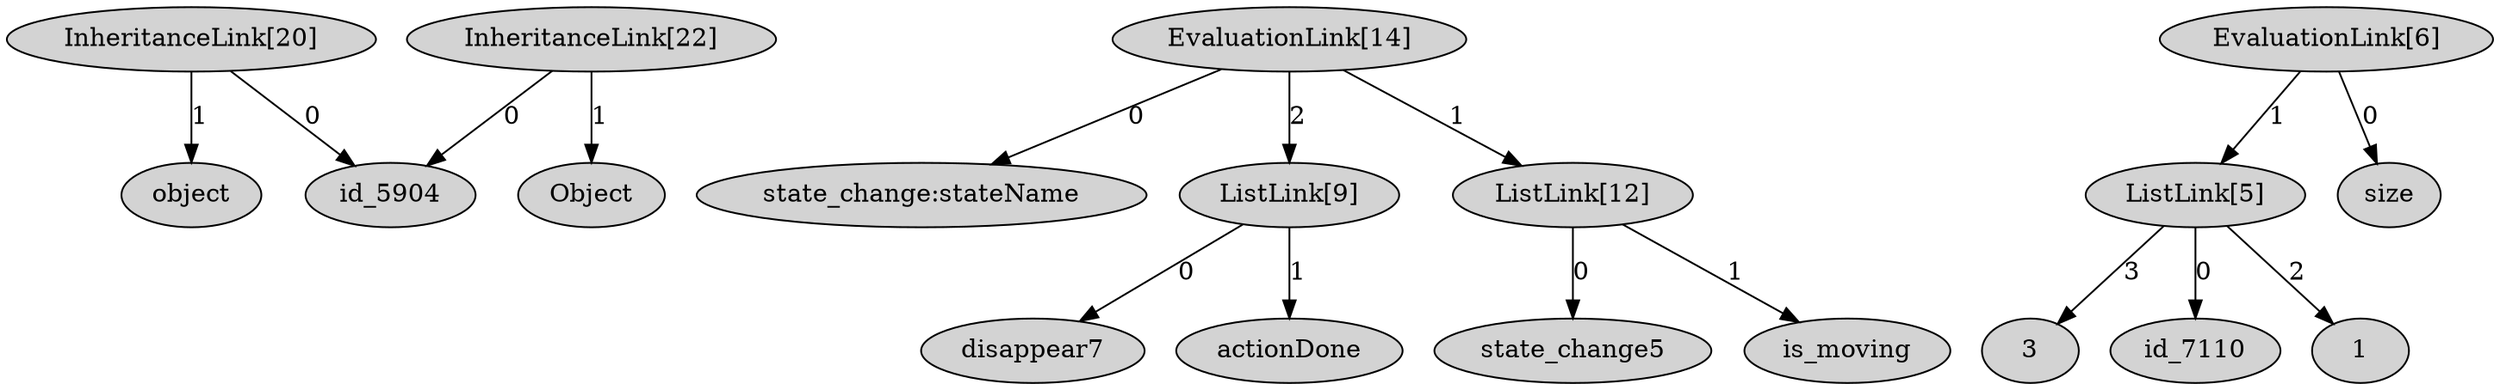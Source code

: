 
                digraph visualisation{ 
                    node[style = filled]
                    "id_5904" [];
"state_change:stateName" [];
"3" [];
"InheritanceLink[20]" [];
"Object" [];
"id_7110" [];
"object" [];
"InheritanceLink[22]" [];
"1" [];
"state_change5" [];
"ListLink[5]" [];
"EvaluationLink[6]" [];
"ListLink[9]" [];
"EvaluationLink[14]" [];
"disappear7" [];
"is_moving" [];
"ListLink[12]" [];
"actionDone" [];
"size" [];
"InheritanceLink[20]" -> "id_5904" [label="0"];
"InheritanceLink[20]" -> "object" [label="1"];
"InheritanceLink[22]" -> "Object" [label="1"];
"InheritanceLink[22]" -> "id_5904" [label="0"];
"ListLink[5]" -> "1" [label="2"];
"ListLink[5]" -> "id_7110" [label="0"];
"ListLink[5]" -> "3" [label="3"];
"EvaluationLink[6]" -> "ListLink[5]" [label="1"];
"EvaluationLink[6]" -> "size" [label="0"];
"ListLink[9]" -> "disappear7" [label="0"];
"ListLink[9]" -> "actionDone" [label="1"];
"EvaluationLink[14]" -> "state_change:stateName" [label="0"];
"EvaluationLink[14]" -> "ListLink[9]" [label="2"];
"EvaluationLink[14]" -> "ListLink[12]" [label="1"];
"ListLink[12]" -> "state_change5" [label="0"];
"ListLink[12]" -> "is_moving" [label="1"];

                    }
            